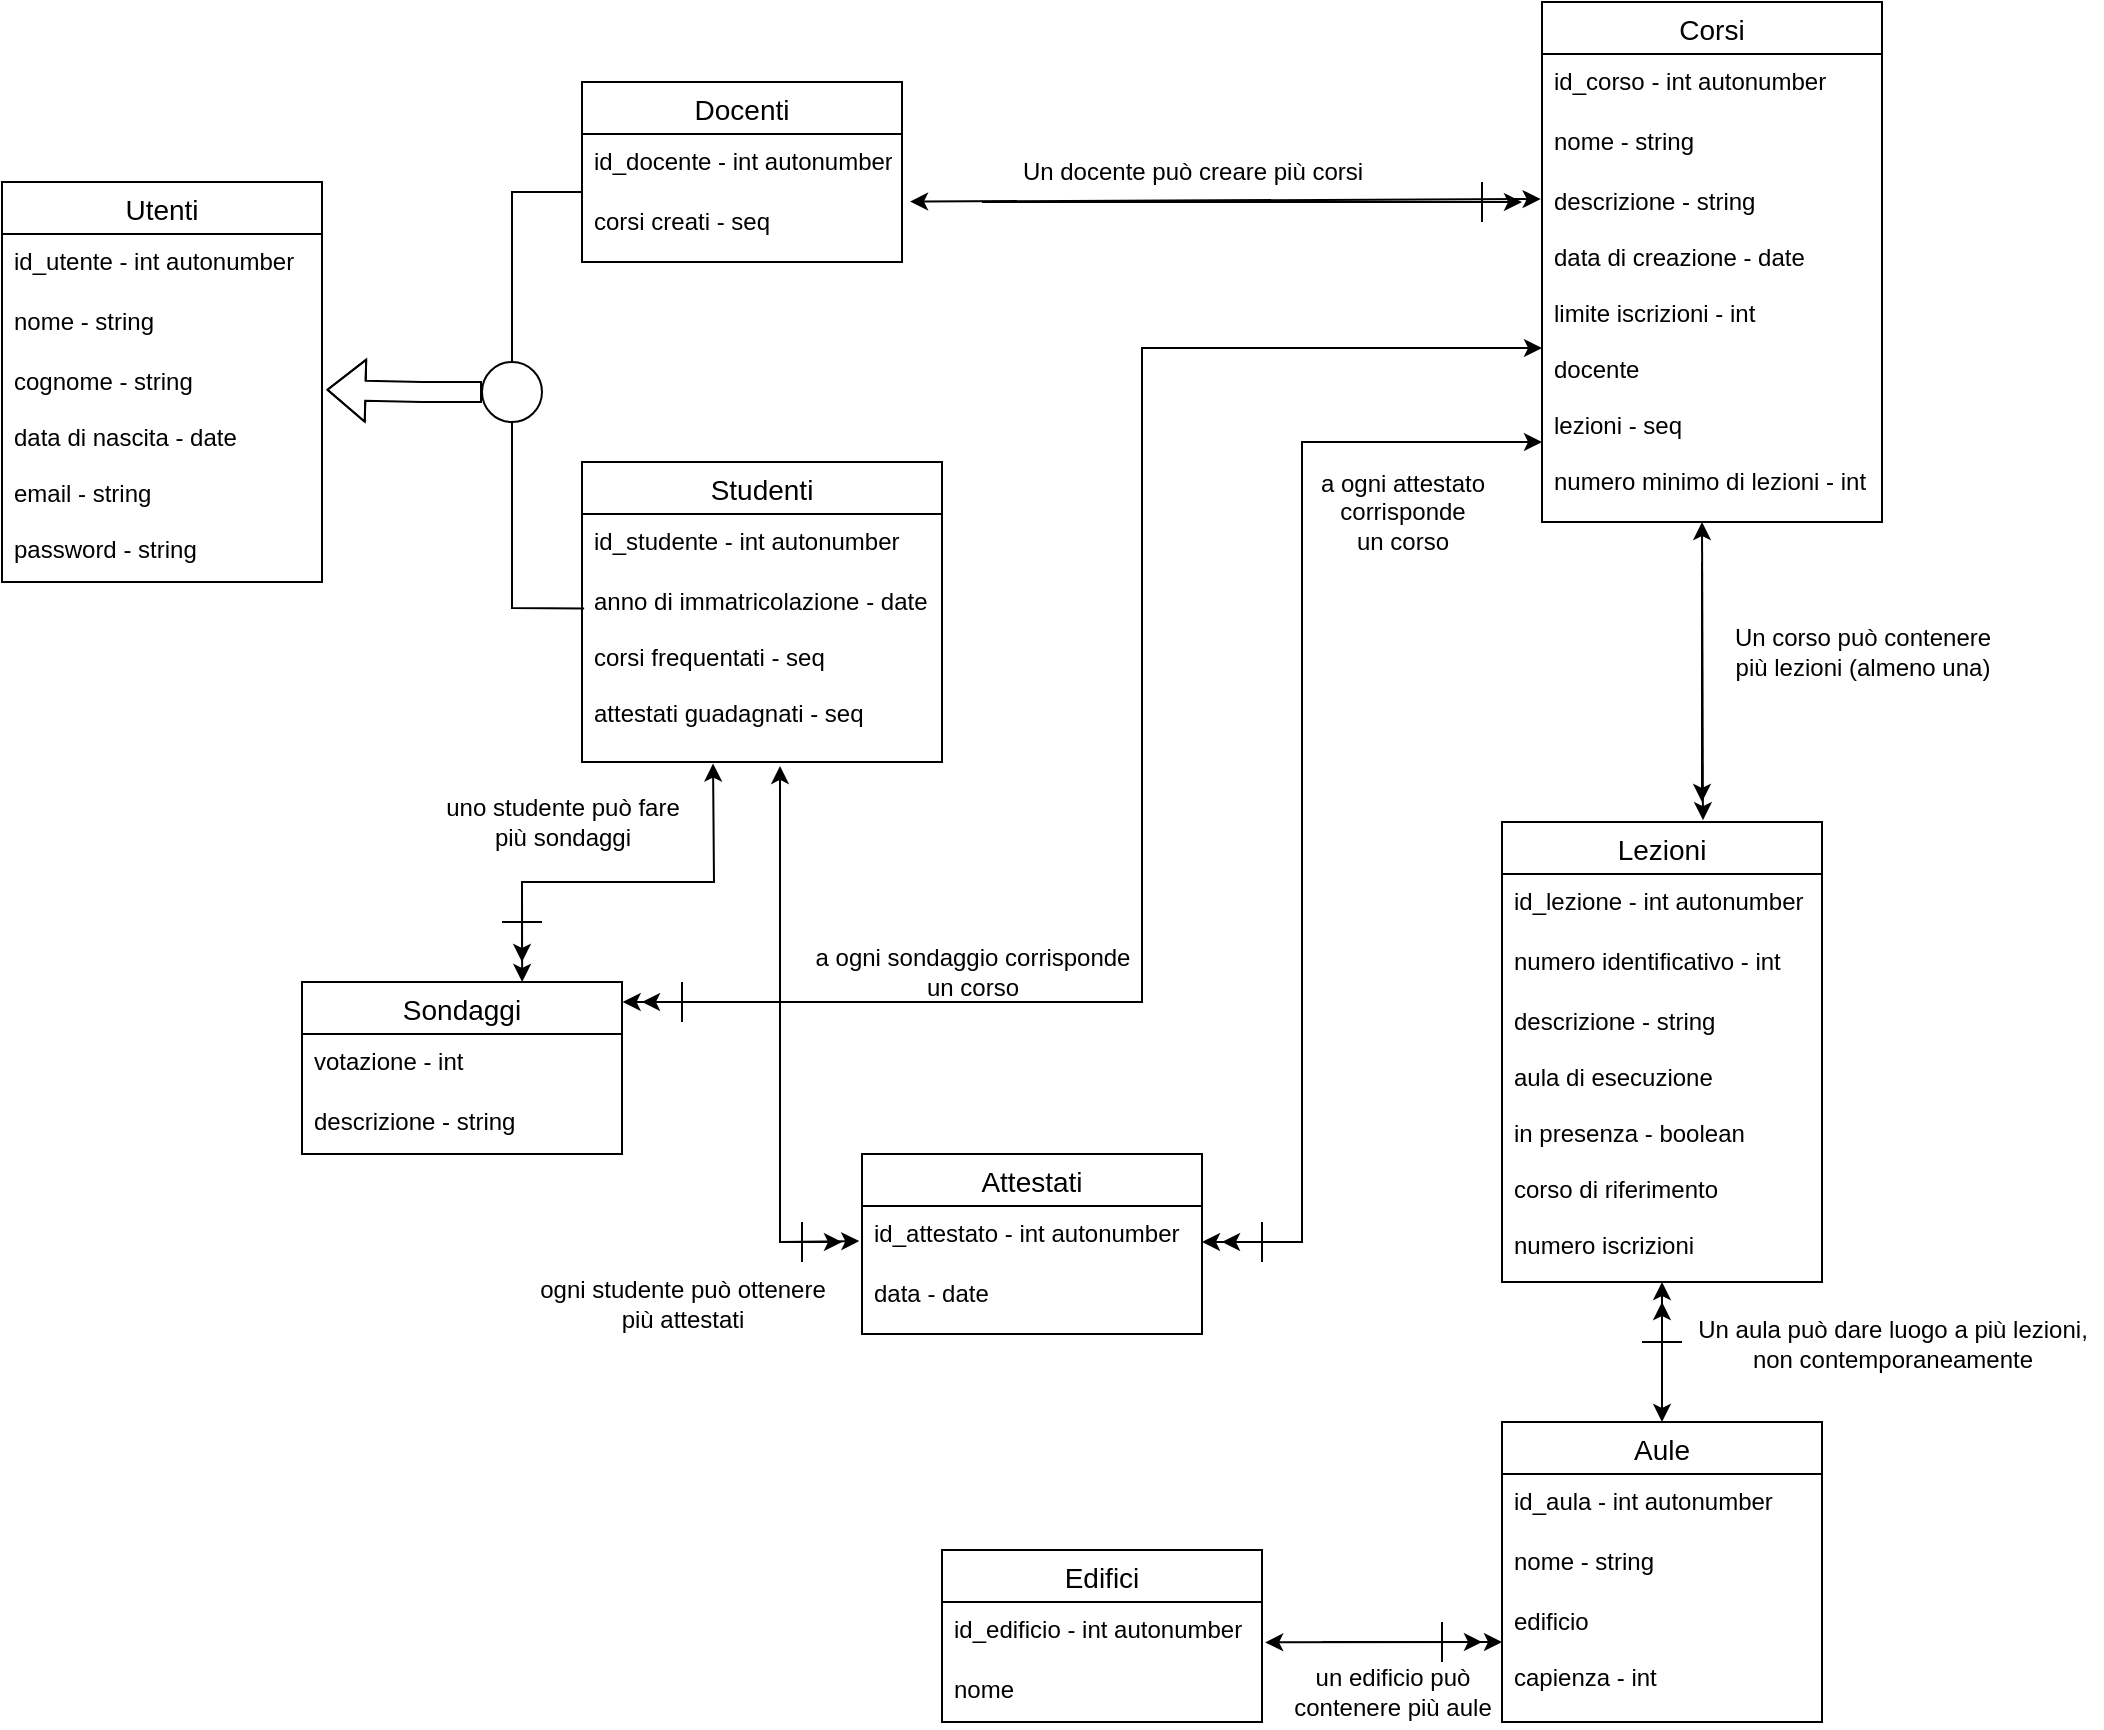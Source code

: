 <mxfile version="17.4.5" type="device"><diagram id="R2lEEEUBdFMjLlhIrx00" name="Page-1"><mxGraphModel dx="2427" dy="1122" grid="1" gridSize="10" guides="1" tooltips="1" connect="1" arrows="1" fold="1" page="1" pageScale="1" pageWidth="850" pageHeight="1100" math="0" shadow="0" extFonts="Permanent Marker^https://fonts.googleapis.com/css?family=Permanent+Marker"><root><mxCell id="0"/><mxCell id="1" parent="0"/><mxCell id="StaC1jXRJBw8Avke8Vah-1" value="Docenti" style="swimlane;fontStyle=0;childLayout=stackLayout;horizontal=1;startSize=26;horizontalStack=0;resizeParent=1;resizeParentMax=0;resizeLast=0;collapsible=1;marginBottom=0;align=center;fontSize=14;" vertex="1" parent="1"><mxGeometry x="70" y="90" width="160" height="90" as="geometry"/></mxCell><mxCell id="StaC1jXRJBw8Avke8Vah-2" value="id_docente - int autonumber&#10;" style="text;strokeColor=none;fillColor=none;spacingLeft=4;spacingRight=4;overflow=hidden;rotatable=0;points=[[0,0.5],[1,0.5]];portConstraint=eastwest;fontSize=12;" vertex="1" parent="StaC1jXRJBw8Avke8Vah-1"><mxGeometry y="26" width="160" height="30" as="geometry"/></mxCell><mxCell id="StaC1jXRJBw8Avke8Vah-4" value="corsi creati - seq&#10;&#10;" style="text;strokeColor=none;fillColor=none;spacingLeft=4;spacingRight=4;overflow=hidden;rotatable=0;points=[[0,0.5],[1,0.5]];portConstraint=eastwest;fontSize=12;" vertex="1" parent="StaC1jXRJBw8Avke8Vah-1"><mxGeometry y="56" width="160" height="34" as="geometry"/></mxCell><mxCell id="StaC1jXRJBw8Avke8Vah-5" value="Studenti" style="swimlane;fontStyle=0;childLayout=stackLayout;horizontal=1;startSize=26;horizontalStack=0;resizeParent=1;resizeParentMax=0;resizeLast=0;collapsible=1;marginBottom=0;align=center;fontSize=14;" vertex="1" parent="1"><mxGeometry x="70" y="280" width="180" height="150" as="geometry"/></mxCell><mxCell id="StaC1jXRJBw8Avke8Vah-6" value="id_studente - int autonumber" style="text;strokeColor=none;fillColor=none;spacingLeft=4;spacingRight=4;overflow=hidden;rotatable=0;points=[[0,0.5],[1,0.5]];portConstraint=eastwest;fontSize=12;" vertex="1" parent="StaC1jXRJBw8Avke8Vah-5"><mxGeometry y="26" width="180" height="30" as="geometry"/></mxCell><mxCell id="StaC1jXRJBw8Avke8Vah-8" value="anno di immatricolazione - date&#10;&#10;corsi frequentati - seq&#10;&#10;attestati guadagnati - seq" style="text;strokeColor=none;fillColor=none;spacingLeft=4;spacingRight=4;overflow=hidden;rotatable=0;points=[[0,0.5],[1,0.5]];portConstraint=eastwest;fontSize=12;" vertex="1" parent="StaC1jXRJBw8Avke8Vah-5"><mxGeometry y="56" width="180" height="94" as="geometry"/></mxCell><mxCell id="StaC1jXRJBw8Avke8Vah-11" value="Corsi" style="swimlane;fontStyle=0;childLayout=stackLayout;horizontal=1;startSize=26;horizontalStack=0;resizeParent=1;resizeParentMax=0;resizeLast=0;collapsible=1;marginBottom=0;align=center;fontSize=14;" vertex="1" parent="1"><mxGeometry x="550" y="50" width="170" height="260" as="geometry"/></mxCell><mxCell id="StaC1jXRJBw8Avke8Vah-12" value="id_corso - int autonumber" style="text;strokeColor=none;fillColor=none;spacingLeft=4;spacingRight=4;overflow=hidden;rotatable=0;points=[[0,0.5],[1,0.5]];portConstraint=eastwest;fontSize=12;" vertex="1" parent="StaC1jXRJBw8Avke8Vah-11"><mxGeometry y="26" width="170" height="30" as="geometry"/></mxCell><mxCell id="StaC1jXRJBw8Avke8Vah-13" value="nome - string" style="text;strokeColor=none;fillColor=none;spacingLeft=4;spacingRight=4;overflow=hidden;rotatable=0;points=[[0,0.5],[1,0.5]];portConstraint=eastwest;fontSize=12;" vertex="1" parent="StaC1jXRJBw8Avke8Vah-11"><mxGeometry y="56" width="170" height="30" as="geometry"/></mxCell><mxCell id="StaC1jXRJBw8Avke8Vah-14" value="descrizione - string&#10;&#10;data di creazione - date&#10;&#10;limite iscrizioni - int&#10;&#10;docente&#10;&#10;lezioni - seq&#10;&#10;numero minimo di lezioni - int" style="text;strokeColor=none;fillColor=none;spacingLeft=4;spacingRight=4;overflow=hidden;rotatable=0;points=[[0,0.5],[1,0.5]];portConstraint=eastwest;fontSize=12;" vertex="1" parent="StaC1jXRJBw8Avke8Vah-11"><mxGeometry y="86" width="170" height="174" as="geometry"/></mxCell><mxCell id="StaC1jXRJBw8Avke8Vah-17" value="Lezioni" style="swimlane;fontStyle=0;childLayout=stackLayout;horizontal=1;startSize=26;horizontalStack=0;resizeParent=1;resizeParentMax=0;resizeLast=0;collapsible=1;marginBottom=0;align=center;fontSize=14;" vertex="1" parent="1"><mxGeometry x="530" y="460" width="160" height="230" as="geometry"/></mxCell><mxCell id="StaC1jXRJBw8Avke8Vah-18" value="id_lezione - int autonumber" style="text;strokeColor=none;fillColor=none;spacingLeft=4;spacingRight=4;overflow=hidden;rotatable=0;points=[[0,0.5],[1,0.5]];portConstraint=eastwest;fontSize=12;" vertex="1" parent="StaC1jXRJBw8Avke8Vah-17"><mxGeometry y="26" width="160" height="30" as="geometry"/></mxCell><mxCell id="StaC1jXRJBw8Avke8Vah-19" value="numero identificativo - int" style="text;strokeColor=none;fillColor=none;spacingLeft=4;spacingRight=4;overflow=hidden;rotatable=0;points=[[0,0.5],[1,0.5]];portConstraint=eastwest;fontSize=12;" vertex="1" parent="StaC1jXRJBw8Avke8Vah-17"><mxGeometry y="56" width="160" height="30" as="geometry"/></mxCell><mxCell id="StaC1jXRJBw8Avke8Vah-20" value="descrizione - string&#10;&#10;aula di esecuzione&#10;&#10;in presenza - boolean&#10;&#10;corso di riferimento&#10;&#10;numero iscrizioni" style="text;strokeColor=none;fillColor=none;spacingLeft=4;spacingRight=4;overflow=hidden;rotatable=0;points=[[0,0.5],[1,0.5]];portConstraint=eastwest;fontSize=12;" vertex="1" parent="StaC1jXRJBw8Avke8Vah-17"><mxGeometry y="86" width="160" height="144" as="geometry"/></mxCell><mxCell id="StaC1jXRJBw8Avke8Vah-21" value="Aule" style="swimlane;fontStyle=0;childLayout=stackLayout;horizontal=1;startSize=26;horizontalStack=0;resizeParent=1;resizeParentMax=0;resizeLast=0;collapsible=1;marginBottom=0;align=center;fontSize=14;" vertex="1" parent="1"><mxGeometry x="530" y="760" width="160" height="150" as="geometry"/></mxCell><mxCell id="StaC1jXRJBw8Avke8Vah-22" value="id_aula - int autonumber" style="text;strokeColor=none;fillColor=none;spacingLeft=4;spacingRight=4;overflow=hidden;rotatable=0;points=[[0,0.5],[1,0.5]];portConstraint=eastwest;fontSize=12;" vertex="1" parent="StaC1jXRJBw8Avke8Vah-21"><mxGeometry y="26" width="160" height="30" as="geometry"/></mxCell><mxCell id="StaC1jXRJBw8Avke8Vah-23" value="nome - string" style="text;strokeColor=none;fillColor=none;spacingLeft=4;spacingRight=4;overflow=hidden;rotatable=0;points=[[0,0.5],[1,0.5]];portConstraint=eastwest;fontSize=12;" vertex="1" parent="StaC1jXRJBw8Avke8Vah-21"><mxGeometry y="56" width="160" height="30" as="geometry"/></mxCell><mxCell id="StaC1jXRJBw8Avke8Vah-24" value="edificio&#10;&#10;capienza - int" style="text;strokeColor=none;fillColor=none;spacingLeft=4;spacingRight=4;overflow=hidden;rotatable=0;points=[[0,0.5],[1,0.5]];portConstraint=eastwest;fontSize=12;" vertex="1" parent="StaC1jXRJBw8Avke8Vah-21"><mxGeometry y="86" width="160" height="64" as="geometry"/></mxCell><mxCell id="StaC1jXRJBw8Avke8Vah-25" value="Utenti" style="swimlane;fontStyle=0;childLayout=stackLayout;horizontal=1;startSize=26;horizontalStack=0;resizeParent=1;resizeParentMax=0;resizeLast=0;collapsible=1;marginBottom=0;align=center;fontSize=14;" vertex="1" parent="1"><mxGeometry x="-220" y="140" width="160" height="200" as="geometry"/></mxCell><mxCell id="StaC1jXRJBw8Avke8Vah-26" value="id_utente - int autonumber" style="text;strokeColor=none;fillColor=none;spacingLeft=4;spacingRight=4;overflow=hidden;rotatable=0;points=[[0,0.5],[1,0.5]];portConstraint=eastwest;fontSize=12;" vertex="1" parent="StaC1jXRJBw8Avke8Vah-25"><mxGeometry y="26" width="160" height="30" as="geometry"/></mxCell><mxCell id="StaC1jXRJBw8Avke8Vah-27" value="nome - string" style="text;strokeColor=none;fillColor=none;spacingLeft=4;spacingRight=4;overflow=hidden;rotatable=0;points=[[0,0.5],[1,0.5]];portConstraint=eastwest;fontSize=12;" vertex="1" parent="StaC1jXRJBw8Avke8Vah-25"><mxGeometry y="56" width="160" height="30" as="geometry"/></mxCell><mxCell id="StaC1jXRJBw8Avke8Vah-28" value="cognome - string&#10;&#10;data di nascita - date&#10;&#10;email - string&#10;&#10;password - string" style="text;strokeColor=none;fillColor=none;spacingLeft=4;spacingRight=4;overflow=hidden;rotatable=0;points=[[0,0.5],[1,0.5]];portConstraint=eastwest;fontSize=12;" vertex="1" parent="StaC1jXRJBw8Avke8Vah-25"><mxGeometry y="86" width="160" height="114" as="geometry"/></mxCell><mxCell id="StaC1jXRJBw8Avke8Vah-29" value="" style="ellipse;whiteSpace=wrap;html=1;aspect=fixed;" vertex="1" parent="1"><mxGeometry x="20" y="230" width="30" height="30" as="geometry"/></mxCell><mxCell id="StaC1jXRJBw8Avke8Vah-31" value="" style="endArrow=none;html=1;rounded=0;exitX=0.5;exitY=0;exitDx=0;exitDy=0;entryX=0;entryY=-0.028;entryDx=0;entryDy=0;entryPerimeter=0;" edge="1" parent="1" source="StaC1jXRJBw8Avke8Vah-29" target="StaC1jXRJBw8Avke8Vah-4"><mxGeometry width="50" height="50" relative="1" as="geometry"><mxPoint x="260" y="370" as="sourcePoint"/><mxPoint x="330" y="160" as="targetPoint"/><Array as="points"><mxPoint x="35" y="145"/></Array></mxGeometry></mxCell><mxCell id="StaC1jXRJBw8Avke8Vah-32" value="" style="endArrow=none;html=1;rounded=0;exitX=0.5;exitY=1;exitDx=0;exitDy=0;entryX=0.006;entryY=0.184;entryDx=0;entryDy=0;entryPerimeter=0;" edge="1" parent="1" source="StaC1jXRJBw8Avke8Vah-29" target="StaC1jXRJBw8Avke8Vah-8"><mxGeometry width="50" height="50" relative="1" as="geometry"><mxPoint x="40" y="240" as="sourcePoint"/><mxPoint x="80" y="155.048" as="targetPoint"/><Array as="points"><mxPoint x="35" y="353"/></Array></mxGeometry></mxCell><mxCell id="StaC1jXRJBw8Avke8Vah-33" value="" style="shape=flexArrow;endArrow=classic;html=1;rounded=0;entryX=1.014;entryY=0.157;entryDx=0;entryDy=0;entryPerimeter=0;exitX=0;exitY=0.5;exitDx=0;exitDy=0;" edge="1" parent="1" source="StaC1jXRJBw8Avke8Vah-29" target="StaC1jXRJBw8Avke8Vah-28"><mxGeometry width="50" height="50" relative="1" as="geometry"><mxPoint x="260" y="380" as="sourcePoint"/><mxPoint x="310" y="330" as="targetPoint"/><Array as="points"><mxPoint x="-10" y="245"/></Array></mxGeometry></mxCell><mxCell id="StaC1jXRJBw8Avke8Vah-34" value="" style="endArrow=classic;startArrow=classic;html=1;rounded=0;entryX=-0.004;entryY=0.072;entryDx=0;entryDy=0;entryPerimeter=0;exitX=1.025;exitY=0.111;exitDx=0;exitDy=0;exitPerimeter=0;" edge="1" parent="1" source="StaC1jXRJBw8Avke8Vah-4" target="StaC1jXRJBw8Avke8Vah-14"><mxGeometry width="50" height="50" relative="1" as="geometry"><mxPoint x="260" y="350" as="sourcePoint"/><mxPoint x="310" y="300" as="targetPoint"/></mxGeometry></mxCell><mxCell id="StaC1jXRJBw8Avke8Vah-35" value="" style="endArrow=classic;html=1;rounded=0;" edge="1" parent="1"><mxGeometry width="50" height="50" relative="1" as="geometry"><mxPoint x="270" y="150" as="sourcePoint"/><mxPoint x="540" y="150" as="targetPoint"/></mxGeometry></mxCell><mxCell id="StaC1jXRJBw8Avke8Vah-36" value="Un docente può creare più corsi" style="text;html=1;align=center;verticalAlign=middle;resizable=0;points=[];autosize=1;strokeColor=none;fillColor=none;" vertex="1" parent="1"><mxGeometry x="280" y="125" width="190" height="20" as="geometry"/></mxCell><mxCell id="StaC1jXRJBw8Avke8Vah-37" value="" style="endArrow=classic;startArrow=classic;html=1;rounded=0;exitX=0.628;exitY=-0.004;exitDx=0;exitDy=0;exitPerimeter=0;" edge="1" parent="1" source="StaC1jXRJBw8Avke8Vah-17"><mxGeometry width="50" height="50" relative="1" as="geometry"><mxPoint x="260" y="380" as="sourcePoint"/><mxPoint x="630" y="310" as="targetPoint"/></mxGeometry></mxCell><mxCell id="StaC1jXRJBw8Avke8Vah-39" value="" style="endArrow=classic;html=1;rounded=0;" edge="1" parent="1"><mxGeometry width="50" height="50" relative="1" as="geometry"><mxPoint x="630" y="330" as="sourcePoint"/><mxPoint x="630" y="450" as="targetPoint"/></mxGeometry></mxCell><mxCell id="StaC1jXRJBw8Avke8Vah-40" value="Un corso può contenere &lt;br&gt;più lezioni (almeno una)" style="text;html=1;align=center;verticalAlign=middle;resizable=0;points=[];autosize=1;strokeColor=none;fillColor=none;" vertex="1" parent="1"><mxGeometry x="640" y="360" width="140" height="30" as="geometry"/></mxCell><mxCell id="StaC1jXRJBw8Avke8Vah-41" value="" style="endArrow=none;html=1;rounded=0;" edge="1" parent="1"><mxGeometry width="50" height="50" relative="1" as="geometry"><mxPoint x="520" y="160" as="sourcePoint"/><mxPoint x="520" y="140" as="targetPoint"/></mxGeometry></mxCell><mxCell id="StaC1jXRJBw8Avke8Vah-42" value="Sondaggi" style="swimlane;fontStyle=0;childLayout=stackLayout;horizontal=1;startSize=26;horizontalStack=0;resizeParent=1;resizeParentMax=0;resizeLast=0;collapsible=1;marginBottom=0;align=center;fontSize=14;" vertex="1" parent="1"><mxGeometry x="-70" y="540" width="160" height="86" as="geometry"/></mxCell><mxCell id="StaC1jXRJBw8Avke8Vah-43" value="votazione - int" style="text;strokeColor=none;fillColor=none;spacingLeft=4;spacingRight=4;overflow=hidden;rotatable=0;points=[[0,0.5],[1,0.5]];portConstraint=eastwest;fontSize=12;" vertex="1" parent="StaC1jXRJBw8Avke8Vah-42"><mxGeometry y="26" width="160" height="30" as="geometry"/></mxCell><mxCell id="StaC1jXRJBw8Avke8Vah-44" value="descrizione - string" style="text;strokeColor=none;fillColor=none;spacingLeft=4;spacingRight=4;overflow=hidden;rotatable=0;points=[[0,0.5],[1,0.5]];portConstraint=eastwest;fontSize=12;" vertex="1" parent="StaC1jXRJBw8Avke8Vah-42"><mxGeometry y="56" width="160" height="30" as="geometry"/></mxCell><mxCell id="StaC1jXRJBw8Avke8Vah-46" value="Attestati" style="swimlane;fontStyle=0;childLayout=stackLayout;horizontal=1;startSize=26;horizontalStack=0;resizeParent=1;resizeParentMax=0;resizeLast=0;collapsible=1;marginBottom=0;align=center;fontSize=14;" vertex="1" parent="1"><mxGeometry x="210" y="626" width="170" height="90" as="geometry"/></mxCell><mxCell id="StaC1jXRJBw8Avke8Vah-47" value="id_attestato - int autonumber" style="text;strokeColor=none;fillColor=none;spacingLeft=4;spacingRight=4;overflow=hidden;rotatable=0;points=[[0,0.5],[1,0.5]];portConstraint=eastwest;fontSize=12;" vertex="1" parent="StaC1jXRJBw8Avke8Vah-46"><mxGeometry y="26" width="170" height="30" as="geometry"/></mxCell><mxCell id="StaC1jXRJBw8Avke8Vah-49" value="data - date" style="text;strokeColor=none;fillColor=none;spacingLeft=4;spacingRight=4;overflow=hidden;rotatable=0;points=[[0,0.5],[1,0.5]];portConstraint=eastwest;fontSize=12;" vertex="1" parent="StaC1jXRJBw8Avke8Vah-46"><mxGeometry y="56" width="170" height="34" as="geometry"/></mxCell><mxCell id="StaC1jXRJBw8Avke8Vah-50" value="Edifici" style="swimlane;fontStyle=0;childLayout=stackLayout;horizontal=1;startSize=26;horizontalStack=0;resizeParent=1;resizeParentMax=0;resizeLast=0;collapsible=1;marginBottom=0;align=center;fontSize=14;" vertex="1" parent="1"><mxGeometry x="250" y="824" width="160" height="86" as="geometry"/></mxCell><mxCell id="StaC1jXRJBw8Avke8Vah-51" value="id_edificio - int autonumber" style="text;strokeColor=none;fillColor=none;spacingLeft=4;spacingRight=4;overflow=hidden;rotatable=0;points=[[0,0.5],[1,0.5]];portConstraint=eastwest;fontSize=12;" vertex="1" parent="StaC1jXRJBw8Avke8Vah-50"><mxGeometry y="26" width="160" height="30" as="geometry"/></mxCell><mxCell id="StaC1jXRJBw8Avke8Vah-52" value="nome" style="text;strokeColor=none;fillColor=none;spacingLeft=4;spacingRight=4;overflow=hidden;rotatable=0;points=[[0,0.5],[1,0.5]];portConstraint=eastwest;fontSize=12;" vertex="1" parent="StaC1jXRJBw8Avke8Vah-50"><mxGeometry y="56" width="160" height="30" as="geometry"/></mxCell><mxCell id="StaC1jXRJBw8Avke8Vah-54" value="" style="endArrow=classic;startArrow=classic;html=1;rounded=0;exitX=0.5;exitY=0;exitDx=0;exitDy=0;" edge="1" parent="1" source="StaC1jXRJBw8Avke8Vah-21"><mxGeometry width="50" height="50" relative="1" as="geometry"><mxPoint x="270" y="710" as="sourcePoint"/><mxPoint x="610" y="690" as="targetPoint"/></mxGeometry></mxCell><mxCell id="StaC1jXRJBw8Avke8Vah-55" value="" style="endArrow=classic;html=1;rounded=0;" edge="1" parent="1"><mxGeometry width="50" height="50" relative="1" as="geometry"><mxPoint x="610" y="740" as="sourcePoint"/><mxPoint x="610" y="700" as="targetPoint"/></mxGeometry></mxCell><mxCell id="StaC1jXRJBw8Avke8Vah-56" value="" style="endArrow=none;html=1;rounded=0;" edge="1" parent="1"><mxGeometry width="50" height="50" relative="1" as="geometry"><mxPoint x="600" y="720" as="sourcePoint"/><mxPoint x="620" y="720" as="targetPoint"/></mxGeometry></mxCell><mxCell id="StaC1jXRJBw8Avke8Vah-57" value="Un aula può dare luogo a più lezioni, &lt;br&gt;non contemporaneamente" style="text;html=1;align=center;verticalAlign=middle;resizable=0;points=[];autosize=1;strokeColor=none;fillColor=none;" vertex="1" parent="1"><mxGeometry x="620" y="706" width="210" height="30" as="geometry"/></mxCell><mxCell id="StaC1jXRJBw8Avke8Vah-58" value="" style="endArrow=classic;startArrow=classic;html=1;rounded=0;exitX=1.01;exitY=0.673;exitDx=0;exitDy=0;exitPerimeter=0;" edge="1" parent="1" source="StaC1jXRJBw8Avke8Vah-51"><mxGeometry width="50" height="50" relative="1" as="geometry"><mxPoint x="410" y="872" as="sourcePoint"/><mxPoint x="530" y="870" as="targetPoint"/></mxGeometry></mxCell><mxCell id="StaC1jXRJBw8Avke8Vah-59" value="" style="endArrow=classic;html=1;rounded=0;" edge="1" parent="1"><mxGeometry width="50" height="50" relative="1" as="geometry"><mxPoint x="440" y="870" as="sourcePoint"/><mxPoint x="520" y="870" as="targetPoint"/></mxGeometry></mxCell><mxCell id="StaC1jXRJBw8Avke8Vah-60" value="" style="endArrow=none;html=1;rounded=0;" edge="1" parent="1"><mxGeometry width="50" height="50" relative="1" as="geometry"><mxPoint x="500" y="880" as="sourcePoint"/><mxPoint x="500" y="860" as="targetPoint"/></mxGeometry></mxCell><mxCell id="StaC1jXRJBw8Avke8Vah-61" value="un edificio può &lt;br&gt;contenere più aule" style="text;html=1;align=center;verticalAlign=middle;resizable=0;points=[];autosize=1;strokeColor=none;fillColor=none;" vertex="1" parent="1"><mxGeometry x="420" y="880" width="110" height="30" as="geometry"/></mxCell><mxCell id="StaC1jXRJBw8Avke8Vah-62" value="" style="endArrow=classic;startArrow=classic;html=1;rounded=0;entryX=0.364;entryY=1.008;entryDx=0;entryDy=0;entryPerimeter=0;exitX=0.688;exitY=0;exitDx=0;exitDy=0;exitPerimeter=0;" edge="1" parent="1" source="StaC1jXRJBw8Avke8Vah-42" target="StaC1jXRJBw8Avke8Vah-8"><mxGeometry width="50" height="50" relative="1" as="geometry"><mxPoint x="120" y="530" as="sourcePoint"/><mxPoint x="170" y="480" as="targetPoint"/><Array as="points"><mxPoint x="40" y="490"/><mxPoint x="136" y="490"/></Array></mxGeometry></mxCell><mxCell id="StaC1jXRJBw8Avke8Vah-63" value="" style="endArrow=classic;html=1;rounded=0;" edge="1" parent="1"><mxGeometry width="50" height="50" relative="1" as="geometry"><mxPoint x="40" y="490" as="sourcePoint"/><mxPoint x="40" y="530" as="targetPoint"/></mxGeometry></mxCell><mxCell id="StaC1jXRJBw8Avke8Vah-64" value="" style="endArrow=none;html=1;rounded=0;" edge="1" parent="1"><mxGeometry width="50" height="50" relative="1" as="geometry"><mxPoint x="30" y="510" as="sourcePoint"/><mxPoint x="50" y="510" as="targetPoint"/></mxGeometry></mxCell><mxCell id="StaC1jXRJBw8Avke8Vah-65" value="uno studente può fare&lt;br&gt;più sondaggi" style="text;html=1;align=center;verticalAlign=middle;resizable=0;points=[];autosize=1;strokeColor=none;fillColor=none;" vertex="1" parent="1"><mxGeometry x="-5" y="445" width="130" height="30" as="geometry"/></mxCell><mxCell id="StaC1jXRJBw8Avke8Vah-66" value="" style="endArrow=classic;startArrow=classic;html=1;rounded=0;exitX=1.002;exitY=0.116;exitDx=0;exitDy=0;entryX=0;entryY=0.5;entryDx=0;entryDy=0;exitPerimeter=0;" edge="1" parent="1" source="StaC1jXRJBw8Avke8Vah-42" target="StaC1jXRJBw8Avke8Vah-14"><mxGeometry width="50" height="50" relative="1" as="geometry"><mxPoint x="240" y="620" as="sourcePoint"/><mxPoint x="290" y="570" as="targetPoint"/><Array as="points"><mxPoint x="350" y="550"/><mxPoint x="350" y="223"/></Array></mxGeometry></mxCell><mxCell id="StaC1jXRJBw8Avke8Vah-67" value="a ogni sondaggio corrisponde &lt;br&gt;un corso" style="text;html=1;align=center;verticalAlign=middle;resizable=0;points=[];autosize=1;strokeColor=none;fillColor=none;" vertex="1" parent="1"><mxGeometry x="180" y="520" width="170" height="30" as="geometry"/></mxCell><mxCell id="StaC1jXRJBw8Avke8Vah-68" value="" style="endArrow=none;html=1;rounded=0;" edge="1" parent="1"><mxGeometry width="50" height="50" relative="1" as="geometry"><mxPoint x="120" y="560" as="sourcePoint"/><mxPoint x="120" y="540" as="targetPoint"/><Array as="points"><mxPoint x="120" y="540"/></Array></mxGeometry></mxCell><mxCell id="StaC1jXRJBw8Avke8Vah-70" value="" style="endArrow=classic;html=1;rounded=0;" edge="1" parent="1"><mxGeometry width="50" height="50" relative="1" as="geometry"><mxPoint x="160" y="550" as="sourcePoint"/><mxPoint x="100" y="550" as="targetPoint"/></mxGeometry></mxCell><mxCell id="StaC1jXRJBw8Avke8Vah-71" value="" style="endArrow=classic;startArrow=classic;html=1;rounded=0;entryX=0.55;entryY=1.021;entryDx=0;entryDy=0;entryPerimeter=0;exitX=-0.008;exitY=0.584;exitDx=0;exitDy=0;exitPerimeter=0;" edge="1" parent="1" source="StaC1jXRJBw8Avke8Vah-47" target="StaC1jXRJBw8Avke8Vah-8"><mxGeometry width="50" height="50" relative="1" as="geometry"><mxPoint x="300" y="570" as="sourcePoint"/><mxPoint x="350" y="520" as="targetPoint"/><Array as="points"><mxPoint x="169" y="670"/></Array></mxGeometry></mxCell><mxCell id="StaC1jXRJBw8Avke8Vah-72" value="" style="endArrow=classic;html=1;rounded=0;" edge="1" parent="1"><mxGeometry width="50" height="50" relative="1" as="geometry"><mxPoint x="170" y="670" as="sourcePoint"/><mxPoint x="200" y="670" as="targetPoint"/></mxGeometry></mxCell><mxCell id="StaC1jXRJBw8Avke8Vah-73" value="" style="endArrow=none;html=1;rounded=0;" edge="1" parent="1"><mxGeometry width="50" height="50" relative="1" as="geometry"><mxPoint x="180" y="680" as="sourcePoint"/><mxPoint x="180" y="660" as="targetPoint"/></mxGeometry></mxCell><mxCell id="StaC1jXRJBw8Avke8Vah-74" value="ogni studente può ottenere&lt;br&gt;più attestati&lt;br&gt;" style="text;html=1;align=center;verticalAlign=middle;resizable=0;points=[];autosize=1;strokeColor=none;fillColor=none;" vertex="1" parent="1"><mxGeometry x="40" y="686" width="160" height="30" as="geometry"/></mxCell><mxCell id="StaC1jXRJBw8Avke8Vah-75" value="" style="endArrow=classic;startArrow=classic;html=1;rounded=0;" edge="1" parent="1"><mxGeometry width="50" height="50" relative="1" as="geometry"><mxPoint x="380" y="670" as="sourcePoint"/><mxPoint x="550" y="270" as="targetPoint"/><Array as="points"><mxPoint x="430" y="670"/><mxPoint x="430" y="270"/></Array></mxGeometry></mxCell><mxCell id="StaC1jXRJBw8Avke8Vah-76" value="" style="endArrow=classic;html=1;rounded=0;" edge="1" parent="1"><mxGeometry width="50" height="50" relative="1" as="geometry"><mxPoint x="420" y="670" as="sourcePoint"/><mxPoint x="390" y="670" as="targetPoint"/></mxGeometry></mxCell><mxCell id="StaC1jXRJBw8Avke8Vah-77" value="" style="endArrow=none;html=1;rounded=0;" edge="1" parent="1"><mxGeometry width="50" height="50" relative="1" as="geometry"><mxPoint x="410" y="680" as="sourcePoint"/><mxPoint x="410" y="660" as="targetPoint"/></mxGeometry></mxCell><mxCell id="StaC1jXRJBw8Avke8Vah-78" value="a ogni attestato&lt;br&gt;corrisponde&lt;br&gt;un corso&lt;br&gt;" style="text;html=1;align=center;verticalAlign=middle;resizable=0;points=[];autosize=1;strokeColor=none;fillColor=none;" vertex="1" parent="1"><mxGeometry x="430" y="280" width="100" height="50" as="geometry"/></mxCell></root></mxGraphModel></diagram></mxfile>